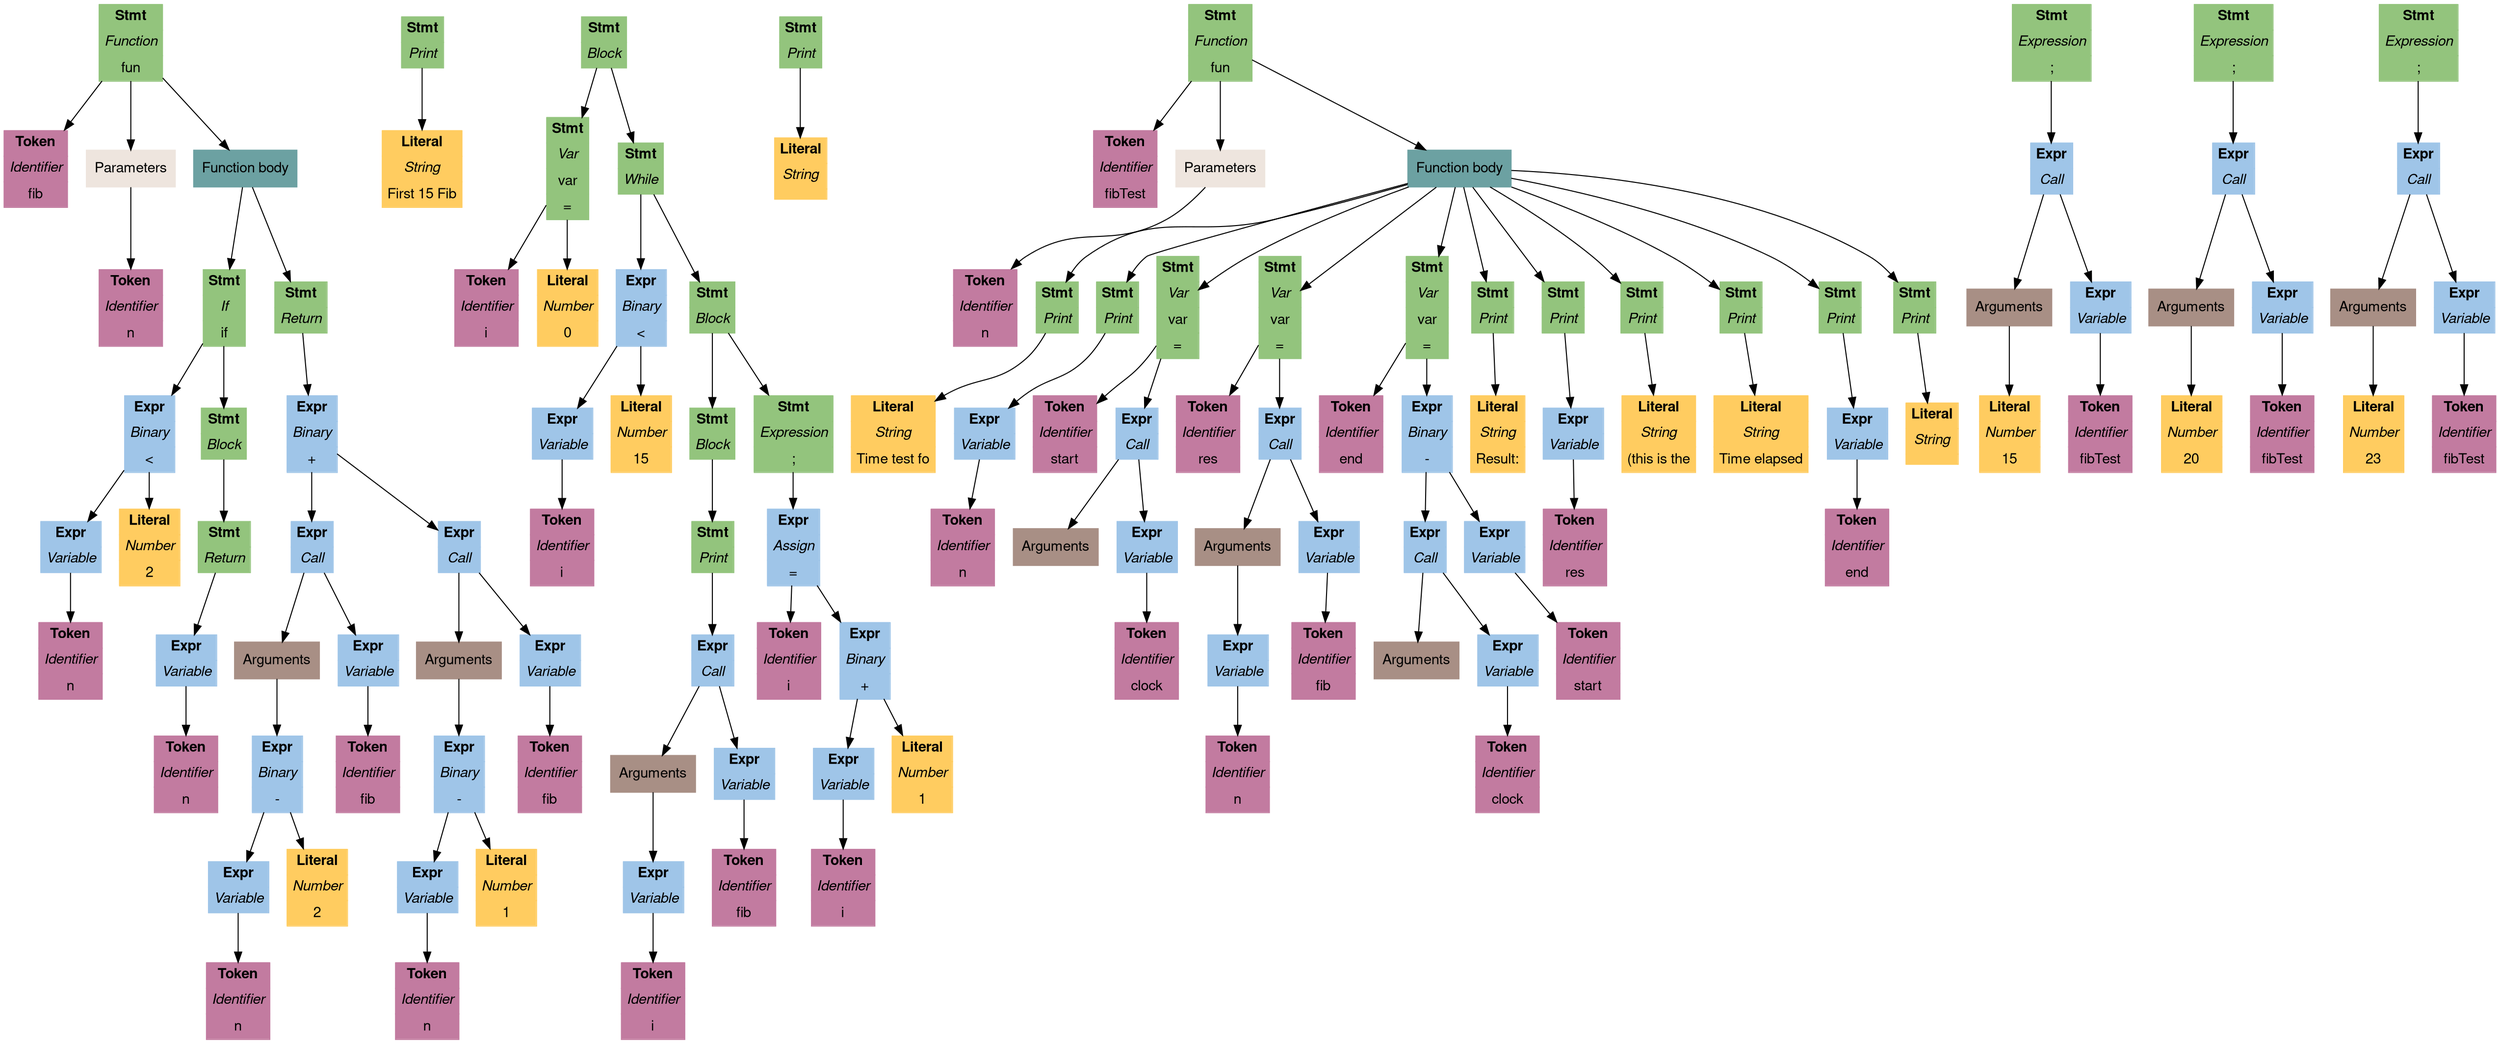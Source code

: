 digraph Program {
subgraph stmt0 {
	fontname="Helvetica,Arial,sans-serif"
	node [
		style=filled
		shape=rect
		fontname="Helvetica,Arial,sans-serif"
	]
	edge [
		fontname="Helvetica,Arial,sans-serif"
	]
	N1 [
		color="#93c47d"
		label=<<table border="0" cellborder="1" cellspacing="0" cellpadding="4">
			<tr> <td align="center"><b>Stmt</b></td> </tr>
			<tr> <td align="center"><i>Function</i></td> </tr>
			<tr> <td align="center">fun</td> </tr>
		</table>>
		shape=plain
	]
	N2 [
		color="#c27ba0"
		label=<<table border="0" cellborder="1" cellspacing="0" cellpadding="4">
			<tr> <td align="center"><b>Token</b></td> </tr>
			<tr> <td align="center"><i>Identifier</i></td> </tr>
			<tr> <td align="center">fib</td> </tr>
		</table>>
		shape=plain
	]
	N3 [
		color="#eee5de"
		label="Parameters"
	]
	N4 [
		color="#6ca1a2"
		label="Function body"
	]
	N1 -> {N2, N3, N4}
	N5 [
		color="#c27ba0"
		label=<<table border="0" cellborder="1" cellspacing="0" cellpadding="4">
			<tr> <td align="center"><b>Token</b></td> </tr>
			<tr> <td align="center"><i>Identifier</i></td> </tr>
			<tr> <td align="center">n</td> </tr>
		</table>>
		shape=plain
	]
	N3 -> N5
	N6 [
		color="#93c47d"
		label=<<table border="0" cellborder="1" cellspacing="0" cellpadding="4">
			<tr> <td align="center"><b>Stmt</b></td> </tr>
			<tr> <td align="center"><i>If</i></td> </tr>
			<tr> <td align="center">if</td> </tr>
		</table>>
		shape=plain
	]
	N7 [
		color="#9fc5e8"
		label=<<table border="0" cellborder="1" cellspacing="0" cellpadding="4">
			<tr> <td align="center"><b>Expr</b></td> </tr>
			<tr> <td align="center"><i>Binary</i></td> </tr>
			<tr> <td align="center">&lt;</td> </tr>
		</table>>
		shape=plain
	]
	N8 [
		color="#9fc5e8"
		label=<<table border="0" cellborder="1" cellspacing="0" cellpadding="4">
			<tr> <td align="center"><b>Expr</b></td> </tr>
			<tr> <td align="center"><i>Variable</i></td> </tr>
		</table>>
		shape=plain
	]
	N9 [
		color="#c27ba0"
		label=<<table border="0" cellborder="1" cellspacing="0" cellpadding="4">
			<tr> <td align="center"><b>Token</b></td> </tr>
			<tr> <td align="center"><i>Identifier</i></td> </tr>
			<tr> <td align="center">n</td> </tr>
		</table>>
		shape=plain
	]
	N8 -> N9
	N10 [
		color="#ffcc60"
		label=<<table border="0" cellborder="1" cellspacing="0" cellpadding="4">
			<tr> <td align="center"><b>Literal</b></td> </tr>
			<tr> <td align="center"><i>Number</i></td> </tr>
			<tr> <td align="center">2</td> </tr>
		</table>>
		shape=plain
	]
	N7 -> {N8, N10}
	N11 [
		color="#93c47d"
		label=<<table border="0" cellborder="1" cellspacing="0" cellpadding="4">
			<tr> <td align="center"><b>Stmt</b></td> </tr>
			<tr> <td align="center"><i>Block</i></td> </tr>
		</table>>
		shape=plain
	]
	N12 [
		color="#93c47d"
		label=<<table border="0" cellborder="1" cellspacing="0" cellpadding="4">
			<tr> <td align="center"><b>Stmt</b></td> </tr>
			<tr> <td align="center"><i>Return</i></td> </tr>
		</table>>
		shape=plain
	]
	N13 [
		color="#9fc5e8"
		label=<<table border="0" cellborder="1" cellspacing="0" cellpadding="4">
			<tr> <td align="center"><b>Expr</b></td> </tr>
			<tr> <td align="center"><i>Variable</i></td> </tr>
		</table>>
		shape=plain
	]
	N14 [
		color="#c27ba0"
		label=<<table border="0" cellborder="1" cellspacing="0" cellpadding="4">
			<tr> <td align="center"><b>Token</b></td> </tr>
			<tr> <td align="center"><i>Identifier</i></td> </tr>
			<tr> <td align="center">n</td> </tr>
		</table>>
		shape=plain
	]
	N13 -> N14
	N12 -> N13
	N11 -> N12
	N6 -> {N7, N11}
	N15 [
		color="#93c47d"
		label=<<table border="0" cellborder="1" cellspacing="0" cellpadding="4">
			<tr> <td align="center"><b>Stmt</b></td> </tr>
			<tr> <td align="center"><i>Return</i></td> </tr>
		</table>>
		shape=plain
	]
	N16 [
		color="#9fc5e8"
		label=<<table border="0" cellborder="1" cellspacing="0" cellpadding="4">
			<tr> <td align="center"><b>Expr</b></td> </tr>
			<tr> <td align="center"><i>Binary</i></td> </tr>
			<tr> <td align="center">+</td> </tr>
		</table>>
		shape=plain
	]
	N17 [
		color="#9fc5e8"
		label=<<table border="0" cellborder="1" cellspacing="0" cellpadding="4">
			<tr> <td align="center"><b>Expr</b></td> </tr>
			<tr> <td align="center"><i>Call</i></td> </tr>
		</table>>
		shape=plain
	]
	N18 [
		color="#a88f85"
		label="Arguments"
	]
	N19 [
		color="#9fc5e8"
		label=<<table border="0" cellborder="1" cellspacing="0" cellpadding="4">
			<tr> <td align="center"><b>Expr</b></td> </tr>
			<tr> <td align="center"><i>Variable</i></td> </tr>
		</table>>
		shape=plain
	]
	N20 [
		color="#c27ba0"
		label=<<table border="0" cellborder="1" cellspacing="0" cellpadding="4">
			<tr> <td align="center"><b>Token</b></td> </tr>
			<tr> <td align="center"><i>Identifier</i></td> </tr>
			<tr> <td align="center">fib</td> </tr>
		</table>>
		shape=plain
	]
	N19 -> N20
	N17 -> {N18, N19}
	N21 [
		color="#9fc5e8"
		label=<<table border="0" cellborder="1" cellspacing="0" cellpadding="4">
			<tr> <td align="center"><b>Expr</b></td> </tr>
			<tr> <td align="center"><i>Binary</i></td> </tr>
			<tr> <td align="center">-</td> </tr>
		</table>>
		shape=plain
	]
	N22 [
		color="#9fc5e8"
		label=<<table border="0" cellborder="1" cellspacing="0" cellpadding="4">
			<tr> <td align="center"><b>Expr</b></td> </tr>
			<tr> <td align="center"><i>Variable</i></td> </tr>
		</table>>
		shape=plain
	]
	N23 [
		color="#c27ba0"
		label=<<table border="0" cellborder="1" cellspacing="0" cellpadding="4">
			<tr> <td align="center"><b>Token</b></td> </tr>
			<tr> <td align="center"><i>Identifier</i></td> </tr>
			<tr> <td align="center">n</td> </tr>
		</table>>
		shape=plain
	]
	N22 -> N23
	N24 [
		color="#ffcc60"
		label=<<table border="0" cellborder="1" cellspacing="0" cellpadding="4">
			<tr> <td align="center"><b>Literal</b></td> </tr>
			<tr> <td align="center"><i>Number</i></td> </tr>
			<tr> <td align="center">2</td> </tr>
		</table>>
		shape=plain
	]
	N21 -> {N22, N24}
	N18 -> N21
	N25 [
		color="#9fc5e8"
		label=<<table border="0" cellborder="1" cellspacing="0" cellpadding="4">
			<tr> <td align="center"><b>Expr</b></td> </tr>
			<tr> <td align="center"><i>Call</i></td> </tr>
		</table>>
		shape=plain
	]
	N26 [
		color="#a88f85"
		label="Arguments"
	]
	N27 [
		color="#9fc5e8"
		label=<<table border="0" cellborder="1" cellspacing="0" cellpadding="4">
			<tr> <td align="center"><b>Expr</b></td> </tr>
			<tr> <td align="center"><i>Variable</i></td> </tr>
		</table>>
		shape=plain
	]
	N28 [
		color="#c27ba0"
		label=<<table border="0" cellborder="1" cellspacing="0" cellpadding="4">
			<tr> <td align="center"><b>Token</b></td> </tr>
			<tr> <td align="center"><i>Identifier</i></td> </tr>
			<tr> <td align="center">fib</td> </tr>
		</table>>
		shape=plain
	]
	N27 -> N28
	N25 -> {N26, N27}
	N29 [
		color="#9fc5e8"
		label=<<table border="0" cellborder="1" cellspacing="0" cellpadding="4">
			<tr> <td align="center"><b>Expr</b></td> </tr>
			<tr> <td align="center"><i>Binary</i></td> </tr>
			<tr> <td align="center">-</td> </tr>
		</table>>
		shape=plain
	]
	N30 [
		color="#9fc5e8"
		label=<<table border="0" cellborder="1" cellspacing="0" cellpadding="4">
			<tr> <td align="center"><b>Expr</b></td> </tr>
			<tr> <td align="center"><i>Variable</i></td> </tr>
		</table>>
		shape=plain
	]
	N31 [
		color="#c27ba0"
		label=<<table border="0" cellborder="1" cellspacing="0" cellpadding="4">
			<tr> <td align="center"><b>Token</b></td> </tr>
			<tr> <td align="center"><i>Identifier</i></td> </tr>
			<tr> <td align="center">n</td> </tr>
		</table>>
		shape=plain
	]
	N30 -> N31
	N32 [
		color="#ffcc60"
		label=<<table border="0" cellborder="1" cellspacing="0" cellpadding="4">
			<tr> <td align="center"><b>Literal</b></td> </tr>
			<tr> <td align="center"><i>Number</i></td> </tr>
			<tr> <td align="center">1</td> </tr>
		</table>>
		shape=plain
	]
	N29 -> {N30, N32}
	N26 -> N29
	N16 -> {N17, N25}
	N15 -> N16
	N4 -> N6
	N4 -> N15
}
subgraph stmt1 {
	fontname="Helvetica,Arial,sans-serif"
	node [
		style=filled
		shape=rect
		fontname="Helvetica,Arial,sans-serif"
	]
	edge [
		fontname="Helvetica,Arial,sans-serif"
	]
	N33 [
		color="#93c47d"
		label=<<table border="0" cellborder="1" cellspacing="0" cellpadding="4">
			<tr> <td align="center"><b>Stmt</b></td> </tr>
			<tr> <td align="center"><i>Print</i></td> </tr>
		</table>>
		shape=plain
	]
	N34 [
		color="#ffcc60"
		label=<<table border="0" cellborder="1" cellspacing="0" cellpadding="4">
			<tr> <td align="center"><b>Literal</b></td> </tr>
			<tr> <td align="center"><i>String</i></td> </tr>
			<tr> <td align="center">First 15 Fib</td> </tr>
		</table>>
		shape=plain
	]
	N33 -> N34
}
subgraph stmt2 {
	fontname="Helvetica,Arial,sans-serif"
	node [
		style=filled
		shape=rect
		fontname="Helvetica,Arial,sans-serif"
	]
	edge [
		fontname="Helvetica,Arial,sans-serif"
	]
	N35 [
		color="#93c47d"
		label=<<table border="0" cellborder="1" cellspacing="0" cellpadding="4">
			<tr> <td align="center"><b>Stmt</b></td> </tr>
			<tr> <td align="center"><i>Block</i></td> </tr>
		</table>>
		shape=plain
	]
	N36 [
		color="#93c47d"
		label=<<table border="0" cellborder="1" cellspacing="0" cellpadding="4">
			<tr> <td align="center"><b>Stmt</b></td> </tr>
			<tr> <td align="center"><i>Var</i></td> </tr>
			<tr> <td align="center">var</td> </tr>
			<tr> <td align="center">=</td> </tr>
		</table>>
		shape=plain
	]
	N37 [
		color="#c27ba0"
		label=<<table border="0" cellborder="1" cellspacing="0" cellpadding="4">
			<tr> <td align="center"><b>Token</b></td> </tr>
			<tr> <td align="center"><i>Identifier</i></td> </tr>
			<tr> <td align="center">i</td> </tr>
		</table>>
		shape=plain
	]
	N38 [
		color="#ffcc60"
		label=<<table border="0" cellborder="1" cellspacing="0" cellpadding="4">
			<tr> <td align="center"><b>Literal</b></td> </tr>
			<tr> <td align="center"><i>Number</i></td> </tr>
			<tr> <td align="center">0</td> </tr>
		</table>>
		shape=plain
	]
	N36 -> {N37, N38}
	N39 [
		color="#93c47d"
		label=<<table border="0" cellborder="1" cellspacing="0" cellpadding="4">
			<tr> <td align="center"><b>Stmt</b></td> </tr>
			<tr> <td align="center"><i>While</i></td> </tr>
		</table>>
		shape=plain
	]
	N40 [
		color="#9fc5e8"
		label=<<table border="0" cellborder="1" cellspacing="0" cellpadding="4">
			<tr> <td align="center"><b>Expr</b></td> </tr>
			<tr> <td align="center"><i>Binary</i></td> </tr>
			<tr> <td align="center">&lt;</td> </tr>
		</table>>
		shape=plain
	]
	N41 [
		color="#9fc5e8"
		label=<<table border="0" cellborder="1" cellspacing="0" cellpadding="4">
			<tr> <td align="center"><b>Expr</b></td> </tr>
			<tr> <td align="center"><i>Variable</i></td> </tr>
		</table>>
		shape=plain
	]
	N42 [
		color="#c27ba0"
		label=<<table border="0" cellborder="1" cellspacing="0" cellpadding="4">
			<tr> <td align="center"><b>Token</b></td> </tr>
			<tr> <td align="center"><i>Identifier</i></td> </tr>
			<tr> <td align="center">i</td> </tr>
		</table>>
		shape=plain
	]
	N41 -> N42
	N43 [
		color="#ffcc60"
		label=<<table border="0" cellborder="1" cellspacing="0" cellpadding="4">
			<tr> <td align="center"><b>Literal</b></td> </tr>
			<tr> <td align="center"><i>Number</i></td> </tr>
			<tr> <td align="center">15</td> </tr>
		</table>>
		shape=plain
	]
	N40 -> {N41, N43}
	N44 [
		color="#93c47d"
		label=<<table border="0" cellborder="1" cellspacing="0" cellpadding="4">
			<tr> <td align="center"><b>Stmt</b></td> </tr>
			<tr> <td align="center"><i>Block</i></td> </tr>
		</table>>
		shape=plain
	]
	N45 [
		color="#93c47d"
		label=<<table border="0" cellborder="1" cellspacing="0" cellpadding="4">
			<tr> <td align="center"><b>Stmt</b></td> </tr>
			<tr> <td align="center"><i>Block</i></td> </tr>
		</table>>
		shape=plain
	]
	N46 [
		color="#93c47d"
		label=<<table border="0" cellborder="1" cellspacing="0" cellpadding="4">
			<tr> <td align="center"><b>Stmt</b></td> </tr>
			<tr> <td align="center"><i>Print</i></td> </tr>
		</table>>
		shape=plain
	]
	N47 [
		color="#9fc5e8"
		label=<<table border="0" cellborder="1" cellspacing="0" cellpadding="4">
			<tr> <td align="center"><b>Expr</b></td> </tr>
			<tr> <td align="center"><i>Call</i></td> </tr>
		</table>>
		shape=plain
	]
	N48 [
		color="#a88f85"
		label="Arguments"
	]
	N49 [
		color="#9fc5e8"
		label=<<table border="0" cellborder="1" cellspacing="0" cellpadding="4">
			<tr> <td align="center"><b>Expr</b></td> </tr>
			<tr> <td align="center"><i>Variable</i></td> </tr>
		</table>>
		shape=plain
	]
	N50 [
		color="#c27ba0"
		label=<<table border="0" cellborder="1" cellspacing="0" cellpadding="4">
			<tr> <td align="center"><b>Token</b></td> </tr>
			<tr> <td align="center"><i>Identifier</i></td> </tr>
			<tr> <td align="center">fib</td> </tr>
		</table>>
		shape=plain
	]
	N49 -> N50
	N47 -> {N48, N49}
	N51 [
		color="#9fc5e8"
		label=<<table border="0" cellborder="1" cellspacing="0" cellpadding="4">
			<tr> <td align="center"><b>Expr</b></td> </tr>
			<tr> <td align="center"><i>Variable</i></td> </tr>
		</table>>
		shape=plain
	]
	N52 [
		color="#c27ba0"
		label=<<table border="0" cellborder="1" cellspacing="0" cellpadding="4">
			<tr> <td align="center"><b>Token</b></td> </tr>
			<tr> <td align="center"><i>Identifier</i></td> </tr>
			<tr> <td align="center">i</td> </tr>
		</table>>
		shape=plain
	]
	N51 -> N52
	N48 -> N51
	N46 -> N47
	N45 -> N46
	N53 [
		color="#93c47d"
		label=<<table border="0" cellborder="1" cellspacing="0" cellpadding="4">
			<tr> <td align="center"><b>Stmt</b></td> </tr>
			<tr> <td align="center"><i>Expression</i></td> </tr>
			<tr> <td align="center">;</td> </tr>
		</table>>
		shape=plain
	]
	N54 [
		color="#9fc5e8"
		label=<<table border="0" cellborder="1" cellspacing="0" cellpadding="4">
			<tr> <td align="center"><b>Expr</b></td> </tr>
			<tr> <td align="center"><i>Assign</i></td> </tr>
			<tr> <td align="center">=</td> </tr>
		</table>>
		shape=plain
	]
	N55 [
		color="#c27ba0"
		label=<<table border="0" cellborder="1" cellspacing="0" cellpadding="4">
			<tr> <td align="center"><b>Token</b></td> </tr>
			<tr> <td align="center"><i>Identifier</i></td> </tr>
			<tr> <td align="center">i</td> </tr>
		</table>>
		shape=plain
	]
	N54 -> N55
	N56 [
		color="#9fc5e8"
		label=<<table border="0" cellborder="1" cellspacing="0" cellpadding="4">
			<tr> <td align="center"><b>Expr</b></td> </tr>
			<tr> <td align="center"><i>Binary</i></td> </tr>
			<tr> <td align="center">+</td> </tr>
		</table>>
		shape=plain
	]
	N57 [
		color="#9fc5e8"
		label=<<table border="0" cellborder="1" cellspacing="0" cellpadding="4">
			<tr> <td align="center"><b>Expr</b></td> </tr>
			<tr> <td align="center"><i>Variable</i></td> </tr>
		</table>>
		shape=plain
	]
	N58 [
		color="#c27ba0"
		label=<<table border="0" cellborder="1" cellspacing="0" cellpadding="4">
			<tr> <td align="center"><b>Token</b></td> </tr>
			<tr> <td align="center"><i>Identifier</i></td> </tr>
			<tr> <td align="center">i</td> </tr>
		</table>>
		shape=plain
	]
	N57 -> N58
	N59 [
		color="#ffcc60"
		label=<<table border="0" cellborder="1" cellspacing="0" cellpadding="4">
			<tr> <td align="center"><b>Literal</b></td> </tr>
			<tr> <td align="center"><i>Number</i></td> </tr>
			<tr> <td align="center">1</td> </tr>
		</table>>
		shape=plain
	]
	N56 -> {N57, N59}
	N54 -> N56
	N53 -> N54
	N44 -> N45
	N44 -> N53
	N39 -> {N40, N44}
	N35 -> N36
	N35 -> N39
}
subgraph stmt3 {
	fontname="Helvetica,Arial,sans-serif"
	node [
		style=filled
		shape=rect
		fontname="Helvetica,Arial,sans-serif"
	]
	edge [
		fontname="Helvetica,Arial,sans-serif"
	]
	N60 [
		color="#93c47d"
		label=<<table border="0" cellborder="1" cellspacing="0" cellpadding="4">
			<tr> <td align="center"><b>Stmt</b></td> </tr>
			<tr> <td align="center"><i>Print</i></td> </tr>
		</table>>
		shape=plain
	]
	N61 [
		color="#ffcc60"
		label=<<table border="0" cellborder="1" cellspacing="0" cellpadding="4">
			<tr> <td align="center"><b>Literal</b></td> </tr>
			<tr> <td align="center"><i>String</i></td> </tr>
			<tr> <td align="center"></td> </tr>
		</table>>
		shape=plain
	]
	N60 -> N61
}
subgraph stmt4 {
	fontname="Helvetica,Arial,sans-serif"
	node [
		style=filled
		shape=rect
		fontname="Helvetica,Arial,sans-serif"
	]
	edge [
		fontname="Helvetica,Arial,sans-serif"
	]
	N62 [
		color="#93c47d"
		label=<<table border="0" cellborder="1" cellspacing="0" cellpadding="4">
			<tr> <td align="center"><b>Stmt</b></td> </tr>
			<tr> <td align="center"><i>Function</i></td> </tr>
			<tr> <td align="center">fun</td> </tr>
		</table>>
		shape=plain
	]
	N63 [
		color="#c27ba0"
		label=<<table border="0" cellborder="1" cellspacing="0" cellpadding="4">
			<tr> <td align="center"><b>Token</b></td> </tr>
			<tr> <td align="center"><i>Identifier</i></td> </tr>
			<tr> <td align="center">fibTest</td> </tr>
		</table>>
		shape=plain
	]
	N64 [
		color="#eee5de"
		label="Parameters"
	]
	N65 [
		color="#6ca1a2"
		label="Function body"
	]
	N62 -> {N63, N64, N65}
	N66 [
		color="#c27ba0"
		label=<<table border="0" cellborder="1" cellspacing="0" cellpadding="4">
			<tr> <td align="center"><b>Token</b></td> </tr>
			<tr> <td align="center"><i>Identifier</i></td> </tr>
			<tr> <td align="center">n</td> </tr>
		</table>>
		shape=plain
	]
	N64 -> N66
	N67 [
		color="#93c47d"
		label=<<table border="0" cellborder="1" cellspacing="0" cellpadding="4">
			<tr> <td align="center"><b>Stmt</b></td> </tr>
			<tr> <td align="center"><i>Print</i></td> </tr>
		</table>>
		shape=plain
	]
	N68 [
		color="#ffcc60"
		label=<<table border="0" cellborder="1" cellspacing="0" cellpadding="4">
			<tr> <td align="center"><b>Literal</b></td> </tr>
			<tr> <td align="center"><i>String</i></td> </tr>
			<tr> <td align="center">Time test fo</td> </tr>
		</table>>
		shape=plain
	]
	N67 -> N68
	N69 [
		color="#93c47d"
		label=<<table border="0" cellborder="1" cellspacing="0" cellpadding="4">
			<tr> <td align="center"><b>Stmt</b></td> </tr>
			<tr> <td align="center"><i>Print</i></td> </tr>
		</table>>
		shape=plain
	]
	N70 [
		color="#9fc5e8"
		label=<<table border="0" cellborder="1" cellspacing="0" cellpadding="4">
			<tr> <td align="center"><b>Expr</b></td> </tr>
			<tr> <td align="center"><i>Variable</i></td> </tr>
		</table>>
		shape=plain
	]
	N71 [
		color="#c27ba0"
		label=<<table border="0" cellborder="1" cellspacing="0" cellpadding="4">
			<tr> <td align="center"><b>Token</b></td> </tr>
			<tr> <td align="center"><i>Identifier</i></td> </tr>
			<tr> <td align="center">n</td> </tr>
		</table>>
		shape=plain
	]
	N70 -> N71
	N69 -> N70
	N72 [
		color="#93c47d"
		label=<<table border="0" cellborder="1" cellspacing="0" cellpadding="4">
			<tr> <td align="center"><b>Stmt</b></td> </tr>
			<tr> <td align="center"><i>Var</i></td> </tr>
			<tr> <td align="center">var</td> </tr>
			<tr> <td align="center">=</td> </tr>
		</table>>
		shape=plain
	]
	N73 [
		color="#c27ba0"
		label=<<table border="0" cellborder="1" cellspacing="0" cellpadding="4">
			<tr> <td align="center"><b>Token</b></td> </tr>
			<tr> <td align="center"><i>Identifier</i></td> </tr>
			<tr> <td align="center">start</td> </tr>
		</table>>
		shape=plain
	]
	N74 [
		color="#9fc5e8"
		label=<<table border="0" cellborder="1" cellspacing="0" cellpadding="4">
			<tr> <td align="center"><b>Expr</b></td> </tr>
			<tr> <td align="center"><i>Call</i></td> </tr>
		</table>>
		shape=plain
	]
	N75 [
		color="#a88f85"
		label="Arguments"
	]
	N76 [
		color="#9fc5e8"
		label=<<table border="0" cellborder="1" cellspacing="0" cellpadding="4">
			<tr> <td align="center"><b>Expr</b></td> </tr>
			<tr> <td align="center"><i>Variable</i></td> </tr>
		</table>>
		shape=plain
	]
	N77 [
		color="#c27ba0"
		label=<<table border="0" cellborder="1" cellspacing="0" cellpadding="4">
			<tr> <td align="center"><b>Token</b></td> </tr>
			<tr> <td align="center"><i>Identifier</i></td> </tr>
			<tr> <td align="center">clock</td> </tr>
		</table>>
		shape=plain
	]
	N76 -> N77
	N74 -> {N75, N76}
	N72 -> {N73, N74}
	N78 [
		color="#93c47d"
		label=<<table border="0" cellborder="1" cellspacing="0" cellpadding="4">
			<tr> <td align="center"><b>Stmt</b></td> </tr>
			<tr> <td align="center"><i>Var</i></td> </tr>
			<tr> <td align="center">var</td> </tr>
			<tr> <td align="center">=</td> </tr>
		</table>>
		shape=plain
	]
	N79 [
		color="#c27ba0"
		label=<<table border="0" cellborder="1" cellspacing="0" cellpadding="4">
			<tr> <td align="center"><b>Token</b></td> </tr>
			<tr> <td align="center"><i>Identifier</i></td> </tr>
			<tr> <td align="center">res</td> </tr>
		</table>>
		shape=plain
	]
	N80 [
		color="#9fc5e8"
		label=<<table border="0" cellborder="1" cellspacing="0" cellpadding="4">
			<tr> <td align="center"><b>Expr</b></td> </tr>
			<tr> <td align="center"><i>Call</i></td> </tr>
		</table>>
		shape=plain
	]
	N81 [
		color="#a88f85"
		label="Arguments"
	]
	N82 [
		color="#9fc5e8"
		label=<<table border="0" cellborder="1" cellspacing="0" cellpadding="4">
			<tr> <td align="center"><b>Expr</b></td> </tr>
			<tr> <td align="center"><i>Variable</i></td> </tr>
		</table>>
		shape=plain
	]
	N83 [
		color="#c27ba0"
		label=<<table border="0" cellborder="1" cellspacing="0" cellpadding="4">
			<tr> <td align="center"><b>Token</b></td> </tr>
			<tr> <td align="center"><i>Identifier</i></td> </tr>
			<tr> <td align="center">fib</td> </tr>
		</table>>
		shape=plain
	]
	N82 -> N83
	N80 -> {N81, N82}
	N84 [
		color="#9fc5e8"
		label=<<table border="0" cellborder="1" cellspacing="0" cellpadding="4">
			<tr> <td align="center"><b>Expr</b></td> </tr>
			<tr> <td align="center"><i>Variable</i></td> </tr>
		</table>>
		shape=plain
	]
	N85 [
		color="#c27ba0"
		label=<<table border="0" cellborder="1" cellspacing="0" cellpadding="4">
			<tr> <td align="center"><b>Token</b></td> </tr>
			<tr> <td align="center"><i>Identifier</i></td> </tr>
			<tr> <td align="center">n</td> </tr>
		</table>>
		shape=plain
	]
	N84 -> N85
	N81 -> N84
	N78 -> {N79, N80}
	N86 [
		color="#93c47d"
		label=<<table border="0" cellborder="1" cellspacing="0" cellpadding="4">
			<tr> <td align="center"><b>Stmt</b></td> </tr>
			<tr> <td align="center"><i>Var</i></td> </tr>
			<tr> <td align="center">var</td> </tr>
			<tr> <td align="center">=</td> </tr>
		</table>>
		shape=plain
	]
	N87 [
		color="#c27ba0"
		label=<<table border="0" cellborder="1" cellspacing="0" cellpadding="4">
			<tr> <td align="center"><b>Token</b></td> </tr>
			<tr> <td align="center"><i>Identifier</i></td> </tr>
			<tr> <td align="center">end</td> </tr>
		</table>>
		shape=plain
	]
	N88 [
		color="#9fc5e8"
		label=<<table border="0" cellborder="1" cellspacing="0" cellpadding="4">
			<tr> <td align="center"><b>Expr</b></td> </tr>
			<tr> <td align="center"><i>Binary</i></td> </tr>
			<tr> <td align="center">-</td> </tr>
		</table>>
		shape=plain
	]
	N89 [
		color="#9fc5e8"
		label=<<table border="0" cellborder="1" cellspacing="0" cellpadding="4">
			<tr> <td align="center"><b>Expr</b></td> </tr>
			<tr> <td align="center"><i>Call</i></td> </tr>
		</table>>
		shape=plain
	]
	N90 [
		color="#a88f85"
		label="Arguments"
	]
	N91 [
		color="#9fc5e8"
		label=<<table border="0" cellborder="1" cellspacing="0" cellpadding="4">
			<tr> <td align="center"><b>Expr</b></td> </tr>
			<tr> <td align="center"><i>Variable</i></td> </tr>
		</table>>
		shape=plain
	]
	N92 [
		color="#c27ba0"
		label=<<table border="0" cellborder="1" cellspacing="0" cellpadding="4">
			<tr> <td align="center"><b>Token</b></td> </tr>
			<tr> <td align="center"><i>Identifier</i></td> </tr>
			<tr> <td align="center">clock</td> </tr>
		</table>>
		shape=plain
	]
	N91 -> N92
	N89 -> {N90, N91}
	N93 [
		color="#9fc5e8"
		label=<<table border="0" cellborder="1" cellspacing="0" cellpadding="4">
			<tr> <td align="center"><b>Expr</b></td> </tr>
			<tr> <td align="center"><i>Variable</i></td> </tr>
		</table>>
		shape=plain
	]
	N94 [
		color="#c27ba0"
		label=<<table border="0" cellborder="1" cellspacing="0" cellpadding="4">
			<tr> <td align="center"><b>Token</b></td> </tr>
			<tr> <td align="center"><i>Identifier</i></td> </tr>
			<tr> <td align="center">start</td> </tr>
		</table>>
		shape=plain
	]
	N93 -> N94
	N88 -> {N89, N93}
	N86 -> {N87, N88}
	N95 [
		color="#93c47d"
		label=<<table border="0" cellborder="1" cellspacing="0" cellpadding="4">
			<tr> <td align="center"><b>Stmt</b></td> </tr>
			<tr> <td align="center"><i>Print</i></td> </tr>
		</table>>
		shape=plain
	]
	N96 [
		color="#ffcc60"
		label=<<table border="0" cellborder="1" cellspacing="0" cellpadding="4">
			<tr> <td align="center"><b>Literal</b></td> </tr>
			<tr> <td align="center"><i>String</i></td> </tr>
			<tr> <td align="center">Result:</td> </tr>
		</table>>
		shape=plain
	]
	N95 -> N96
	N97 [
		color="#93c47d"
		label=<<table border="0" cellborder="1" cellspacing="0" cellpadding="4">
			<tr> <td align="center"><b>Stmt</b></td> </tr>
			<tr> <td align="center"><i>Print</i></td> </tr>
		</table>>
		shape=plain
	]
	N98 [
		color="#9fc5e8"
		label=<<table border="0" cellborder="1" cellspacing="0" cellpadding="4">
			<tr> <td align="center"><b>Expr</b></td> </tr>
			<tr> <td align="center"><i>Variable</i></td> </tr>
		</table>>
		shape=plain
	]
	N99 [
		color="#c27ba0"
		label=<<table border="0" cellborder="1" cellspacing="0" cellpadding="4">
			<tr> <td align="center"><b>Token</b></td> </tr>
			<tr> <td align="center"><i>Identifier</i></td> </tr>
			<tr> <td align="center">res</td> </tr>
		</table>>
		shape=plain
	]
	N98 -> N99
	N97 -> N98
	N100 [
		color="#93c47d"
		label=<<table border="0" cellborder="1" cellspacing="0" cellpadding="4">
			<tr> <td align="center"><b>Stmt</b></td> </tr>
			<tr> <td align="center"><i>Print</i></td> </tr>
		</table>>
		shape=plain
	]
	N101 [
		color="#ffcc60"
		label=<<table border="0" cellborder="1" cellspacing="0" cellpadding="4">
			<tr> <td align="center"><b>Literal</b></td> </tr>
			<tr> <td align="center"><i>String</i></td> </tr>
			<tr> <td align="center">(this is the</td> </tr>
		</table>>
		shape=plain
	]
	N100 -> N101
	N102 [
		color="#93c47d"
		label=<<table border="0" cellborder="1" cellspacing="0" cellpadding="4">
			<tr> <td align="center"><b>Stmt</b></td> </tr>
			<tr> <td align="center"><i>Print</i></td> </tr>
		</table>>
		shape=plain
	]
	N103 [
		color="#ffcc60"
		label=<<table border="0" cellborder="1" cellspacing="0" cellpadding="4">
			<tr> <td align="center"><b>Literal</b></td> </tr>
			<tr> <td align="center"><i>String</i></td> </tr>
			<tr> <td align="center">Time elapsed</td> </tr>
		</table>>
		shape=plain
	]
	N102 -> N103
	N104 [
		color="#93c47d"
		label=<<table border="0" cellborder="1" cellspacing="0" cellpadding="4">
			<tr> <td align="center"><b>Stmt</b></td> </tr>
			<tr> <td align="center"><i>Print</i></td> </tr>
		</table>>
		shape=plain
	]
	N105 [
		color="#9fc5e8"
		label=<<table border="0" cellborder="1" cellspacing="0" cellpadding="4">
			<tr> <td align="center"><b>Expr</b></td> </tr>
			<tr> <td align="center"><i>Variable</i></td> </tr>
		</table>>
		shape=plain
	]
	N106 [
		color="#c27ba0"
		label=<<table border="0" cellborder="1" cellspacing="0" cellpadding="4">
			<tr> <td align="center"><b>Token</b></td> </tr>
			<tr> <td align="center"><i>Identifier</i></td> </tr>
			<tr> <td align="center">end</td> </tr>
		</table>>
		shape=plain
	]
	N105 -> N106
	N104 -> N105
	N107 [
		color="#93c47d"
		label=<<table border="0" cellborder="1" cellspacing="0" cellpadding="4">
			<tr> <td align="center"><b>Stmt</b></td> </tr>
			<tr> <td align="center"><i>Print</i></td> </tr>
		</table>>
		shape=plain
	]
	N108 [
		color="#ffcc60"
		label=<<table border="0" cellborder="1" cellspacing="0" cellpadding="4">
			<tr> <td align="center"><b>Literal</b></td> </tr>
			<tr> <td align="center"><i>String</i></td> </tr>
			<tr> <td align="center"></td> </tr>
		</table>>
		shape=plain
	]
	N107 -> N108
	N65 -> N67
	N65 -> N69
	N65 -> N72
	N65 -> N78
	N65 -> N86
	N65 -> N95
	N65 -> N97
	N65 -> N100
	N65 -> N102
	N65 -> N104
	N65 -> N107
}
subgraph stmt5 {
	fontname="Helvetica,Arial,sans-serif"
	node [
		style=filled
		shape=rect
		fontname="Helvetica,Arial,sans-serif"
	]
	edge [
		fontname="Helvetica,Arial,sans-serif"
	]
	N109 [
		color="#93c47d"
		label=<<table border="0" cellborder="1" cellspacing="0" cellpadding="4">
			<tr> <td align="center"><b>Stmt</b></td> </tr>
			<tr> <td align="center"><i>Expression</i></td> </tr>
			<tr> <td align="center">;</td> </tr>
		</table>>
		shape=plain
	]
	N110 [
		color="#9fc5e8"
		label=<<table border="0" cellborder="1" cellspacing="0" cellpadding="4">
			<tr> <td align="center"><b>Expr</b></td> </tr>
			<tr> <td align="center"><i>Call</i></td> </tr>
		</table>>
		shape=plain
	]
	N111 [
		color="#a88f85"
		label="Arguments"
	]
	N112 [
		color="#9fc5e8"
		label=<<table border="0" cellborder="1" cellspacing="0" cellpadding="4">
			<tr> <td align="center"><b>Expr</b></td> </tr>
			<tr> <td align="center"><i>Variable</i></td> </tr>
		</table>>
		shape=plain
	]
	N113 [
		color="#c27ba0"
		label=<<table border="0" cellborder="1" cellspacing="0" cellpadding="4">
			<tr> <td align="center"><b>Token</b></td> </tr>
			<tr> <td align="center"><i>Identifier</i></td> </tr>
			<tr> <td align="center">fibTest</td> </tr>
		</table>>
		shape=plain
	]
	N112 -> N113
	N110 -> {N111, N112}
	N114 [
		color="#ffcc60"
		label=<<table border="0" cellborder="1" cellspacing="0" cellpadding="4">
			<tr> <td align="center"><b>Literal</b></td> </tr>
			<tr> <td align="center"><i>Number</i></td> </tr>
			<tr> <td align="center">15</td> </tr>
		</table>>
		shape=plain
	]
	N111 -> N114
	N109 -> N110
}
subgraph stmt6 {
	fontname="Helvetica,Arial,sans-serif"
	node [
		style=filled
		shape=rect
		fontname="Helvetica,Arial,sans-serif"
	]
	edge [
		fontname="Helvetica,Arial,sans-serif"
	]
	N115 [
		color="#93c47d"
		label=<<table border="0" cellborder="1" cellspacing="0" cellpadding="4">
			<tr> <td align="center"><b>Stmt</b></td> </tr>
			<tr> <td align="center"><i>Expression</i></td> </tr>
			<tr> <td align="center">;</td> </tr>
		</table>>
		shape=plain
	]
	N116 [
		color="#9fc5e8"
		label=<<table border="0" cellborder="1" cellspacing="0" cellpadding="4">
			<tr> <td align="center"><b>Expr</b></td> </tr>
			<tr> <td align="center"><i>Call</i></td> </tr>
		</table>>
		shape=plain
	]
	N117 [
		color="#a88f85"
		label="Arguments"
	]
	N118 [
		color="#9fc5e8"
		label=<<table border="0" cellborder="1" cellspacing="0" cellpadding="4">
			<tr> <td align="center"><b>Expr</b></td> </tr>
			<tr> <td align="center"><i>Variable</i></td> </tr>
		</table>>
		shape=plain
	]
	N119 [
		color="#c27ba0"
		label=<<table border="0" cellborder="1" cellspacing="0" cellpadding="4">
			<tr> <td align="center"><b>Token</b></td> </tr>
			<tr> <td align="center"><i>Identifier</i></td> </tr>
			<tr> <td align="center">fibTest</td> </tr>
		</table>>
		shape=plain
	]
	N118 -> N119
	N116 -> {N117, N118}
	N120 [
		color="#ffcc60"
		label=<<table border="0" cellborder="1" cellspacing="0" cellpadding="4">
			<tr> <td align="center"><b>Literal</b></td> </tr>
			<tr> <td align="center"><i>Number</i></td> </tr>
			<tr> <td align="center">20</td> </tr>
		</table>>
		shape=plain
	]
	N117 -> N120
	N115 -> N116
}
subgraph stmt7 {
	fontname="Helvetica,Arial,sans-serif"
	node [
		style=filled
		shape=rect
		fontname="Helvetica,Arial,sans-serif"
	]
	edge [
		fontname="Helvetica,Arial,sans-serif"
	]
	N121 [
		color="#93c47d"
		label=<<table border="0" cellborder="1" cellspacing="0" cellpadding="4">
			<tr> <td align="center"><b>Stmt</b></td> </tr>
			<tr> <td align="center"><i>Expression</i></td> </tr>
			<tr> <td align="center">;</td> </tr>
		</table>>
		shape=plain
	]
	N122 [
		color="#9fc5e8"
		label=<<table border="0" cellborder="1" cellspacing="0" cellpadding="4">
			<tr> <td align="center"><b>Expr</b></td> </tr>
			<tr> <td align="center"><i>Call</i></td> </tr>
		</table>>
		shape=plain
	]
	N123 [
		color="#a88f85"
		label="Arguments"
	]
	N124 [
		color="#9fc5e8"
		label=<<table border="0" cellborder="1" cellspacing="0" cellpadding="4">
			<tr> <td align="center"><b>Expr</b></td> </tr>
			<tr> <td align="center"><i>Variable</i></td> </tr>
		</table>>
		shape=plain
	]
	N125 [
		color="#c27ba0"
		label=<<table border="0" cellborder="1" cellspacing="0" cellpadding="4">
			<tr> <td align="center"><b>Token</b></td> </tr>
			<tr> <td align="center"><i>Identifier</i></td> </tr>
			<tr> <td align="center">fibTest</td> </tr>
		</table>>
		shape=plain
	]
	N124 -> N125
	N122 -> {N123, N124}
	N126 [
		color="#ffcc60"
		label=<<table border="0" cellborder="1" cellspacing="0" cellpadding="4">
			<tr> <td align="center"><b>Literal</b></td> </tr>
			<tr> <td align="center"><i>Number</i></td> </tr>
			<tr> <td align="center">23</td> </tr>
		</table>>
		shape=plain
	]
	N123 -> N126
	N121 -> N122
}
}

